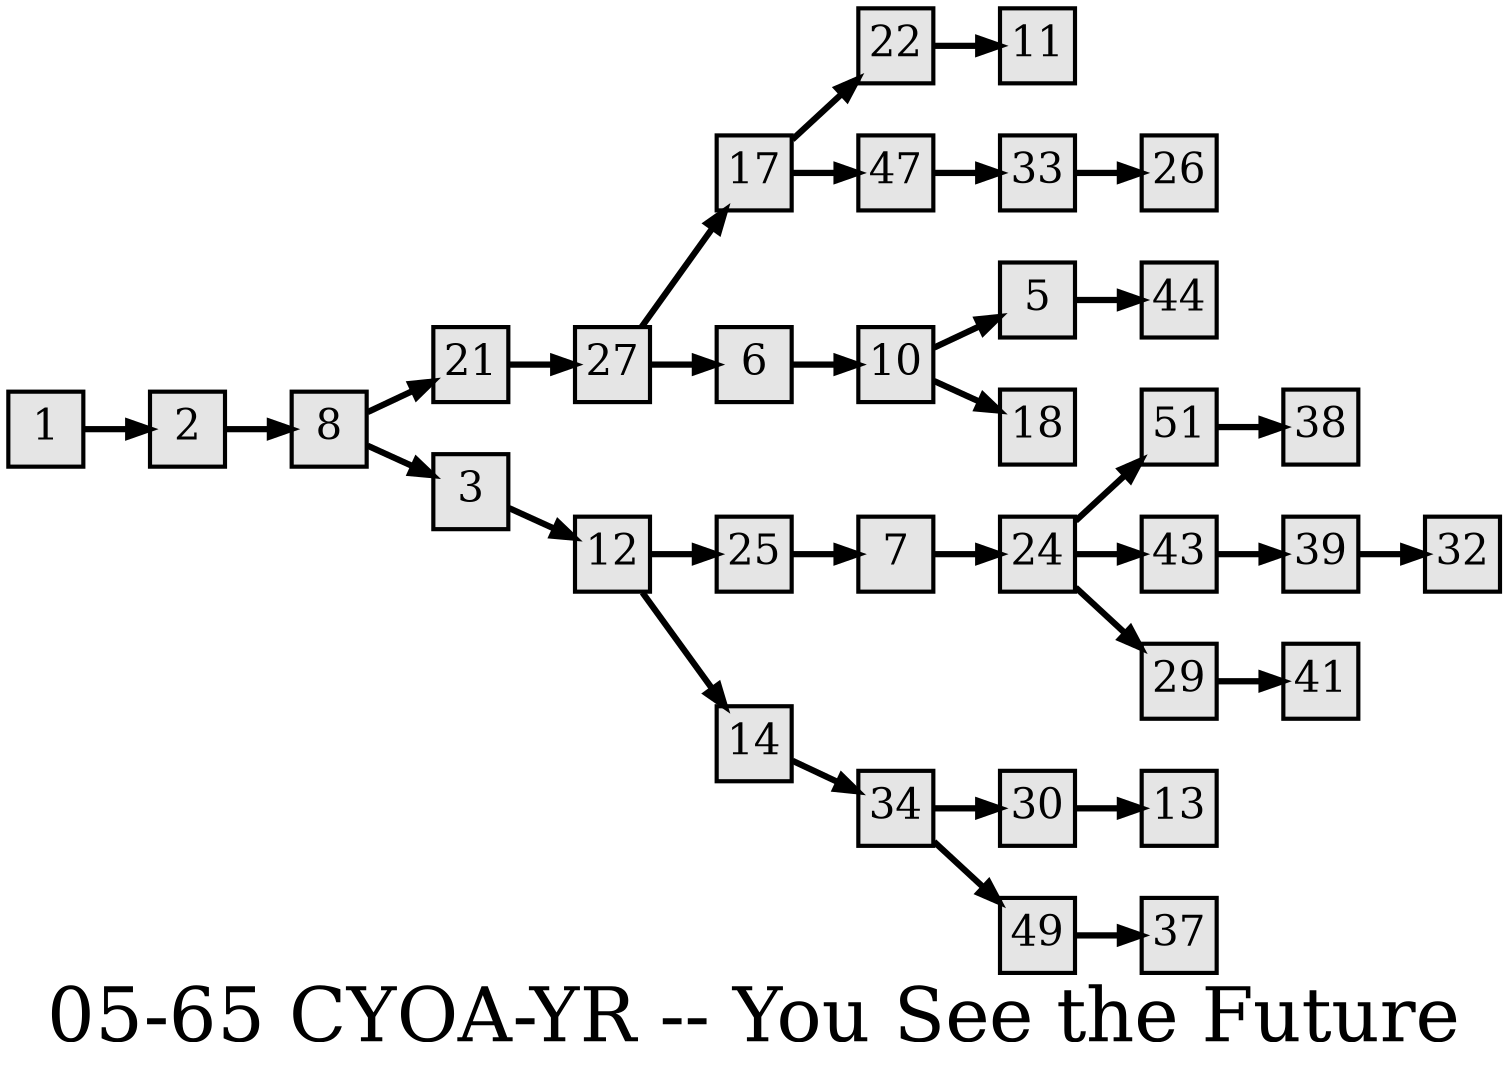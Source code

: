 digraph g{
  graph [ label="05-65 CYOA-YR -- You See the Future" rankdir=LR, ordering=out, fontsize=36, nodesep="0.35", ranksep="0.45"];
  node  [shape=rect, penwidth=2, fontsize=20, style=filled, fillcolor=grey90, margin="0,0", labelfloat=true, regular=true, fixedsize=true];
  edge  [labelfloat=true, penwidth=3, fontsize=12];

  1 -> 2;
  2 -> 8;
  3 -> 12;
  5 -> 44;
  6 -> 10;
  7 -> 24;
  8 -> 21;
  8 -> 3;
  10 -> 5;
  10 -> 18;
  12 -> 25;
  12 -> 14;
  14 -> 34;
  17 -> 22;
  17 -> 47;
  21 -> 27;
  22 -> 11;
  24 -> 51;
  24 -> 43;
  24 -> 29;
  25 -> 7;
  27 -> 17;
  27 -> 6;
  29 -> 41;
  30 -> 13;
  33 -> 26;
  34 -> 30;
  34 -> 49;
  39 -> 32;
  43 -> 39;
  47 -> 33;
  49 -> 37;
  51 -> 38;
}


